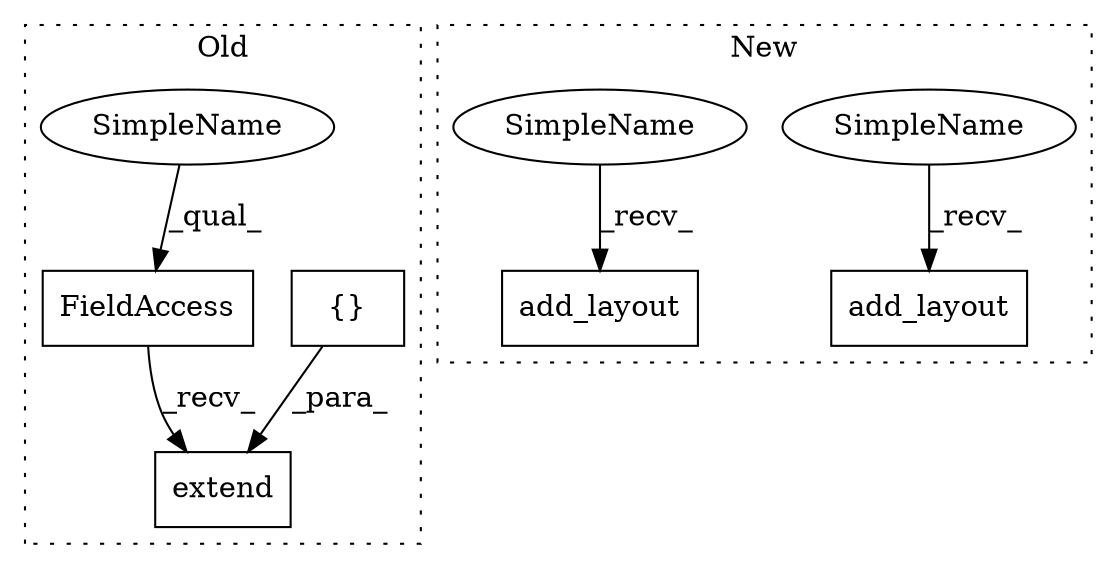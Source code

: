 digraph G {
subgraph cluster0 {
1 [label="extend" a="32" s="751,793" l="7,1" shape="box"];
3 [label="{}" a="4" s="767,792" l="1,1" shape="box"];
4 [label="FieldAccess" a="22" s="739" l="11" shape="box"];
6 [label="SimpleName" a="42" s="739" l="1" shape="ellipse"];
label = "Old";
style="dotted";
}
subgraph cluster1 {
2 [label="add_layout" a="32" s="762,780" l="11,1" shape="box"];
5 [label="add_layout" a="32" s="789,808" l="11,1" shape="box"];
7 [label="SimpleName" a="42" s="787" l="1" shape="ellipse"];
8 [label="SimpleName" a="42" s="760" l="1" shape="ellipse"];
label = "New";
style="dotted";
}
3 -> 1 [label="_para_"];
4 -> 1 [label="_recv_"];
6 -> 4 [label="_qual_"];
7 -> 5 [label="_recv_"];
8 -> 2 [label="_recv_"];
}